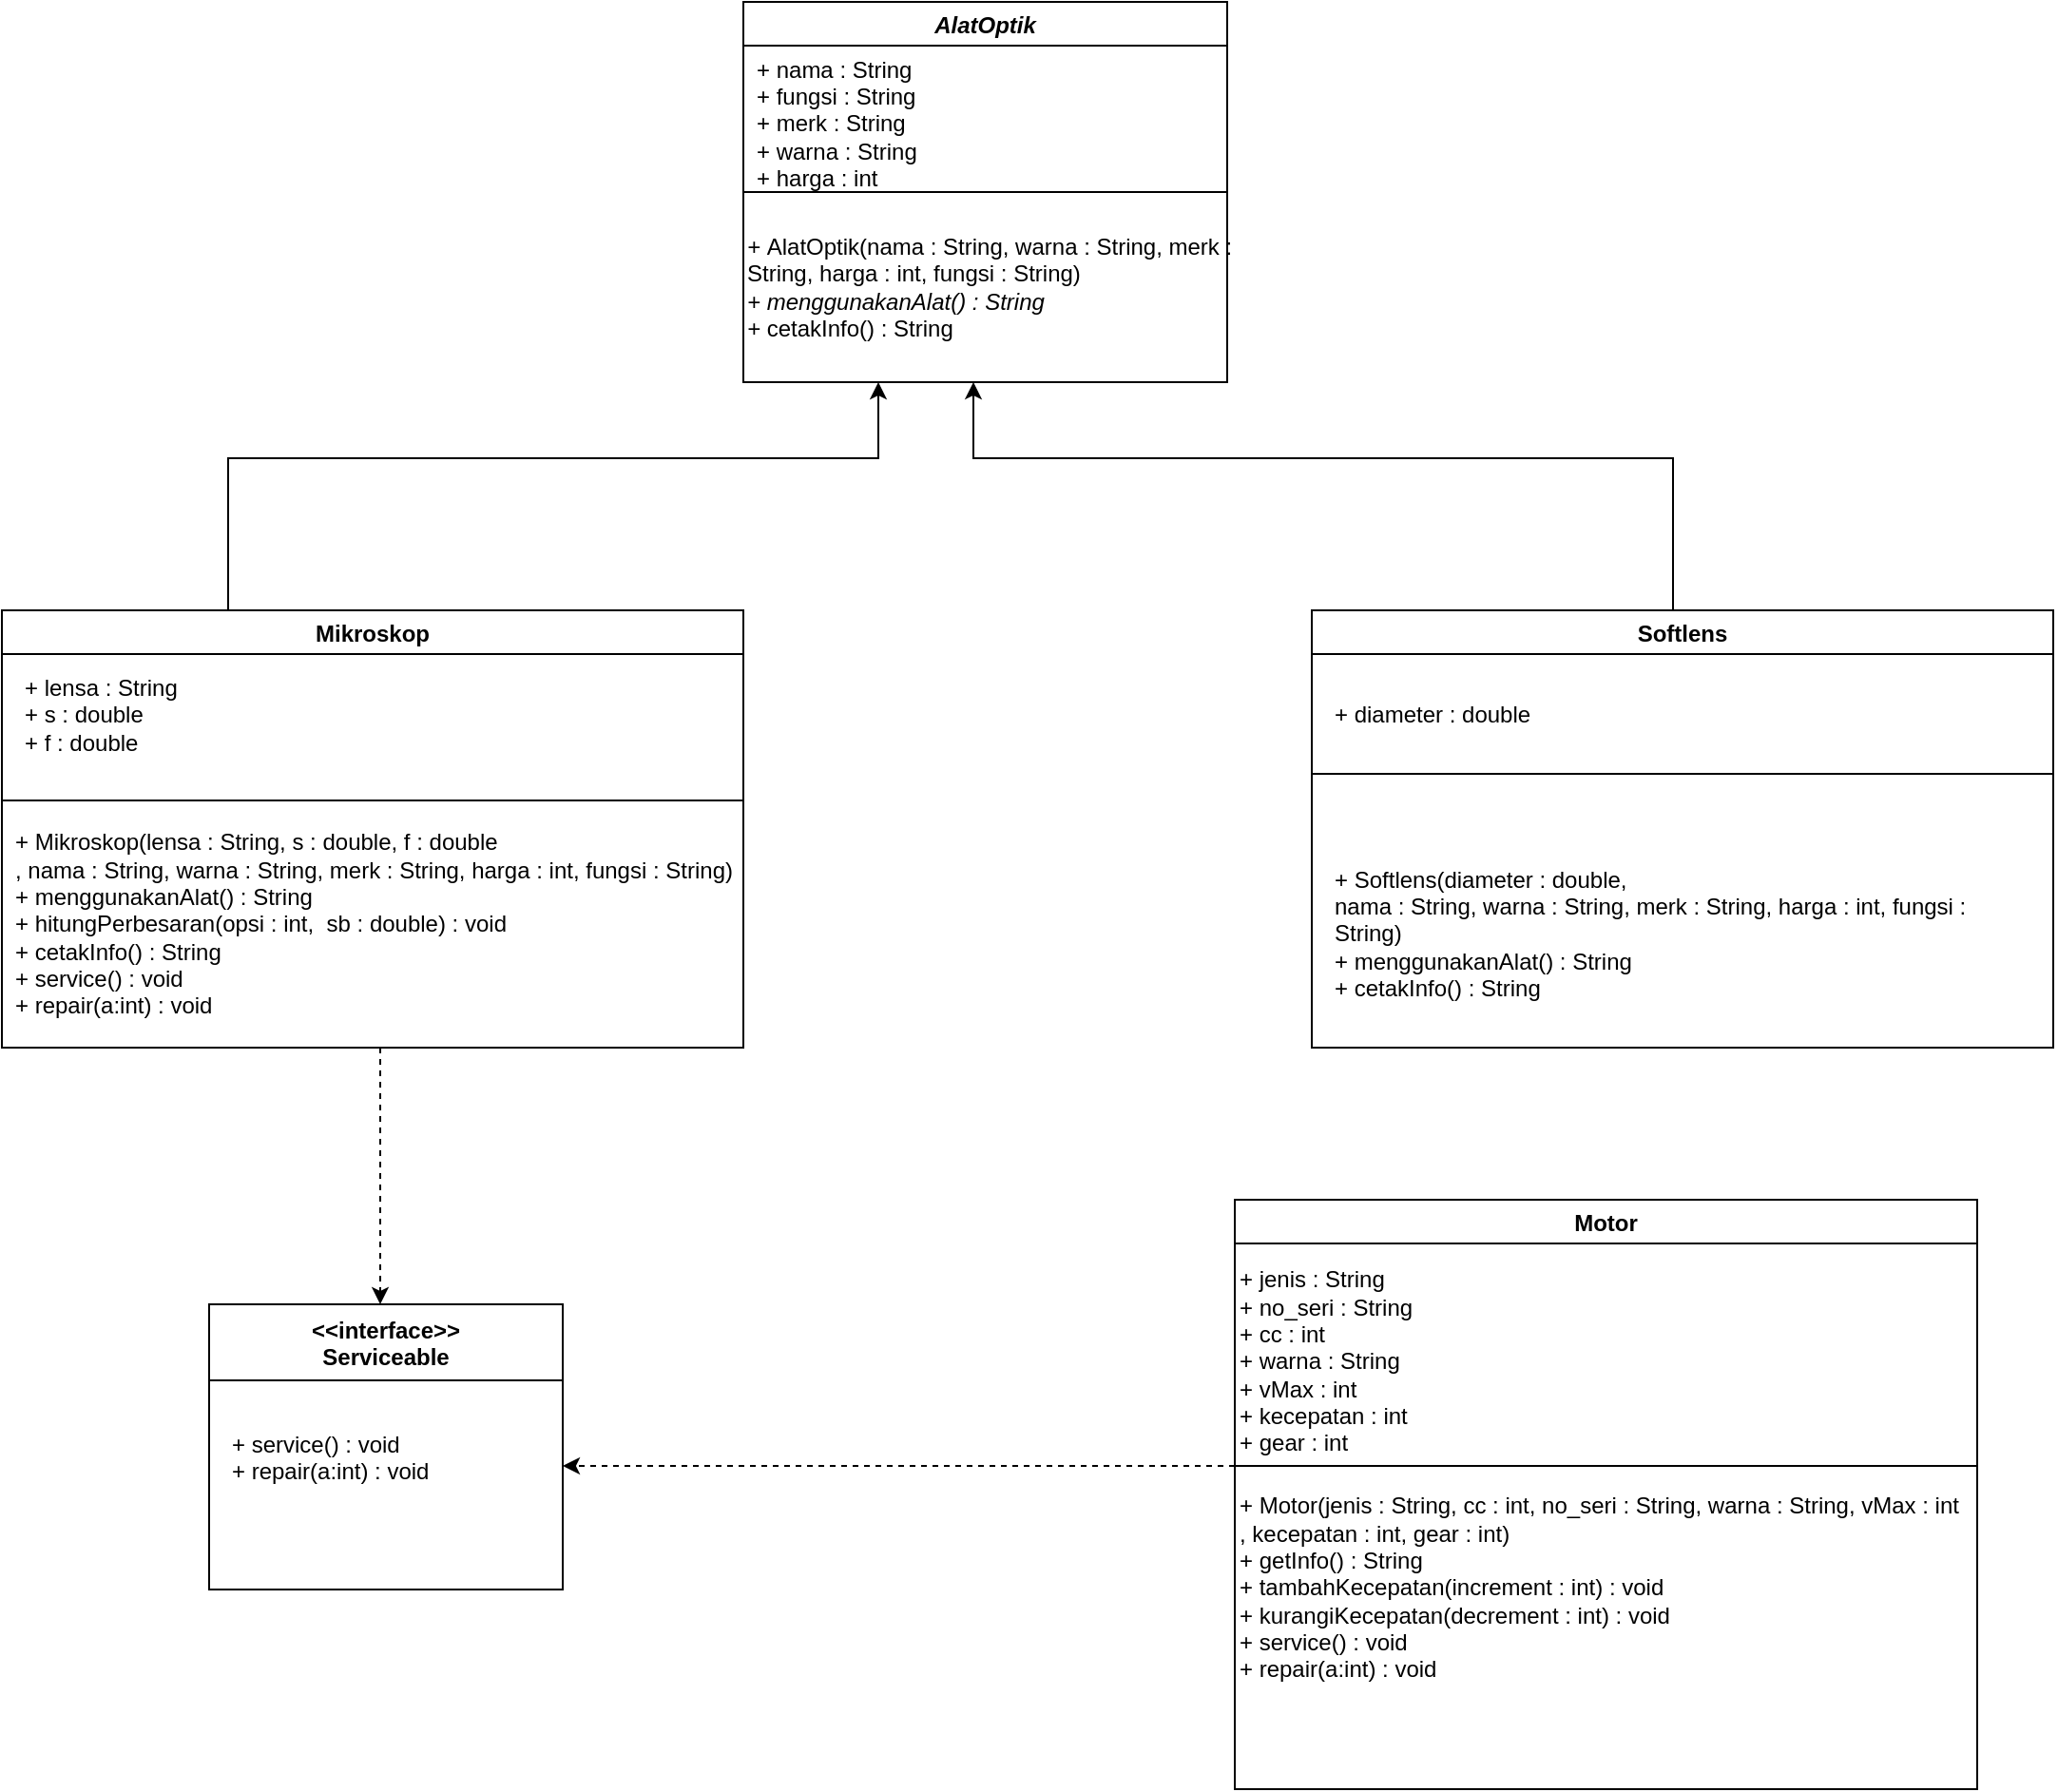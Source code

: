 <mxfile>
    <diagram id="3_mFhw2UeMNNF7ZftYho" name="Halaman-1">
        <mxGraphModel dx="1730" dy="422" grid="1" gridSize="10" guides="1" tooltips="1" connect="1" arrows="1" fold="1" page="1" pageScale="1" pageWidth="1169" pageHeight="827" math="0" shadow="0">
            <root>
                <mxCell id="0"/>
                <mxCell id="1" parent="0"/>
                <mxCell id="wro6d9WmpXFXvkCrKfOe-7" value="AlatOptik" style="swimlane;fontStyle=3" parent="1" vertex="1">
                    <mxGeometry x="-729" y="80" width="254.5" height="200" as="geometry"/>
                </mxCell>
                <mxCell id="wro6d9WmpXFXvkCrKfOe-8" value="&lt;div&gt;+ nama : String&lt;/div&gt;&lt;div&gt;+ fungsi : String&lt;/div&gt;&lt;div&gt;+ merk : String&lt;/div&gt;&lt;div&gt;+ warna : String&lt;/div&gt;&lt;div&gt;+ harga : int&lt;/div&gt;" style="text;html=1;strokeColor=none;fillColor=none;align=left;verticalAlign=middle;whiteSpace=wrap;rounded=0;" parent="wro6d9WmpXFXvkCrKfOe-7" vertex="1">
                    <mxGeometry x="5" y="24" width="116" height="80" as="geometry"/>
                </mxCell>
                <mxCell id="wro6d9WmpXFXvkCrKfOe-9" value="&lt;div&gt;&lt;i&gt;+ &lt;/i&gt;AlatOptik(nama : String, warna : String, merk : String, harga : int, fungsi : String)&lt;/div&gt;&lt;div&gt;&lt;i&gt;+ menggunakanAlat() : String&lt;/i&gt;&lt;/div&gt;&lt;div&gt;&lt;i&gt;+ &lt;/i&gt;cetakInfo() : String&lt;/div&gt;" style="text;html=1;strokeColor=none;fillColor=none;align=left;verticalAlign=middle;whiteSpace=wrap;rounded=0;" parent="wro6d9WmpXFXvkCrKfOe-7" vertex="1">
                    <mxGeometry y="110" width="286" height="80" as="geometry"/>
                </mxCell>
                <mxCell id="wro6d9WmpXFXvkCrKfOe-10" value="" style="endArrow=none;html=1;rounded=0;exitX=0;exitY=0.5;exitDx=0;exitDy=0;entryX=1;entryY=0.5;entryDx=0;entryDy=0;" parent="1" source="wro6d9WmpXFXvkCrKfOe-7" target="wro6d9WmpXFXvkCrKfOe-7" edge="1">
                    <mxGeometry width="50" height="50" relative="1" as="geometry">
                        <mxPoint x="-518" y="410" as="sourcePoint"/>
                        <mxPoint x="-468" y="360" as="targetPoint"/>
                    </mxGeometry>
                </mxCell>
                <mxCell id="wro6d9WmpXFXvkCrKfOe-11" value="Mikroskop" style="swimlane;fontStyle=1;startSize=23;" parent="1" vertex="1">
                    <mxGeometry x="-1119" y="400" width="390" height="230" as="geometry"/>
                </mxCell>
                <mxCell id="wro6d9WmpXFXvkCrKfOe-12" value="+ lensa : String&lt;br&gt;+ s : double&lt;br&gt;+ f : double" style="text;html=1;strokeColor=none;fillColor=none;align=left;verticalAlign=middle;whiteSpace=wrap;rounded=0;" parent="wro6d9WmpXFXvkCrKfOe-11" vertex="1">
                    <mxGeometry x="10" y="40" width="116" height="30" as="geometry"/>
                </mxCell>
                <mxCell id="wro6d9WmpXFXvkCrKfOe-13" value="" style="endArrow=none;html=1;rounded=0;" parent="wro6d9WmpXFXvkCrKfOe-11" edge="1">
                    <mxGeometry width="50" height="50" relative="1" as="geometry">
                        <mxPoint y="100" as="sourcePoint"/>
                        <mxPoint x="390" y="100" as="targetPoint"/>
                    </mxGeometry>
                </mxCell>
                <mxCell id="wro6d9WmpXFXvkCrKfOe-14" value="&lt;div&gt;+ Mikroskop(lensa : String, s : double, f : double&lt;/div&gt;, nama : String, warna : String, merk : String, harga : int, fungsi : String)&lt;div&gt;&lt;span&gt;+ menggunakanAlat() : String&lt;/span&gt;&lt;/div&gt;&lt;div&gt;+ hitungPerbesaran(opsi : int,&amp;nbsp; sb : double) : void&lt;/div&gt;&lt;div&gt;+ cetakInfo() : String&lt;/div&gt;&lt;div&gt;&lt;div&gt;+ service() : void&lt;/div&gt;&lt;div&gt;+ repair(a:int) : void&lt;/div&gt;&lt;/div&gt;" style="text;html=1;strokeColor=none;fillColor=none;align=left;verticalAlign=middle;whiteSpace=wrap;rounded=0;" parent="wro6d9WmpXFXvkCrKfOe-11" vertex="1">
                    <mxGeometry x="5" y="110" width="380" height="110" as="geometry"/>
                </mxCell>
                <mxCell id="wro6d9WmpXFXvkCrKfOe-19" value="&lt;&lt;interface&gt;&gt;&#10;Serviceable" style="swimlane;startSize=40;" parent="1" vertex="1">
                    <mxGeometry x="-1010" y="765" width="186" height="150" as="geometry"/>
                </mxCell>
                <mxCell id="wro6d9WmpXFXvkCrKfOe-20" value="&lt;div style=&quot;text-align: left&quot;&gt;+ service() : void&lt;/div&gt;&lt;div style=&quot;text-align: left&quot;&gt;+ repair(a:int) : void&lt;/div&gt;" style="text;whiteSpace=wrap;html=1;" parent="wro6d9WmpXFXvkCrKfOe-19" vertex="1">
                    <mxGeometry x="10" y="60" width="166" height="40" as="geometry"/>
                </mxCell>
                <mxCell id="wro6d9WmpXFXvkCrKfOe-21" value="" style="endArrow=classic;html=1;rounded=0;" parent="1" edge="1">
                    <mxGeometry width="50" height="50" relative="1" as="geometry">
                        <mxPoint x="-1000" y="400" as="sourcePoint"/>
                        <mxPoint x="-658" y="280" as="targetPoint"/>
                        <Array as="points">
                            <mxPoint x="-1000" y="320"/>
                            <mxPoint x="-658" y="320"/>
                        </Array>
                    </mxGeometry>
                </mxCell>
                <mxCell id="wro6d9WmpXFXvkCrKfOe-22" value="" style="endArrow=classic;html=1;rounded=0;" parent="1" edge="1">
                    <mxGeometry width="50" height="50" relative="1" as="geometry">
                        <mxPoint x="-240" y="400" as="sourcePoint"/>
                        <mxPoint x="-608" y="280" as="targetPoint"/>
                        <Array as="points">
                            <mxPoint x="-240" y="320"/>
                            <mxPoint x="-608" y="320"/>
                        </Array>
                    </mxGeometry>
                </mxCell>
                <mxCell id="wro6d9WmpXFXvkCrKfOe-24" value="Motor" style="swimlane;fontStyle=1" parent="1" vertex="1">
                    <mxGeometry x="-470.5" y="710" width="390.5" height="310" as="geometry"/>
                </mxCell>
                <mxCell id="wro6d9WmpXFXvkCrKfOe-25" value="" style="endArrow=none;html=1;rounded=0;" parent="wro6d9WmpXFXvkCrKfOe-24" edge="1">
                    <mxGeometry width="50" height="50" relative="1" as="geometry">
                        <mxPoint y="140" as="sourcePoint"/>
                        <mxPoint x="390.5" y="140" as="targetPoint"/>
                    </mxGeometry>
                </mxCell>
                <mxCell id="wro6d9WmpXFXvkCrKfOe-27" value="+ jenis : String&lt;br&gt;+ no_seri : String&lt;br&gt;+ cc : int&lt;br&gt;+ warna : String&lt;br&gt;+ vMax : int&lt;br&gt;+ kecepatan : int&lt;br&gt;+ gear : int" style="text;html=1;strokeColor=none;fillColor=none;align=left;verticalAlign=middle;whiteSpace=wrap;rounded=0;" parent="wro6d9WmpXFXvkCrKfOe-24" vertex="1">
                    <mxGeometry y="30" width="190" height="110" as="geometry"/>
                </mxCell>
                <mxCell id="wro6d9WmpXFXvkCrKfOe-26" value="&lt;div&gt;+ Motor(jenis : String, cc : int, no_seri : String, warna : String, vMax : int&lt;/div&gt;, kecepatan : int, gear : int&lt;span&gt;)&lt;/span&gt;&lt;br&gt;&lt;div&gt;+ getInfo() : String&lt;/div&gt;&lt;div&gt;+ tambahKecepatan(increment : int) : void&lt;/div&gt;&lt;div&gt;+ kurangiKecepatan(decrement : int) : void&lt;/div&gt;&lt;div&gt;&lt;div&gt;+ service() : void&lt;/div&gt;&lt;div&gt;+ repair(a:int) : void&lt;/div&gt;&lt;/div&gt;" style="text;html=1;strokeColor=none;fillColor=none;align=left;verticalAlign=middle;whiteSpace=wrap;rounded=0;" parent="wro6d9WmpXFXvkCrKfOe-24" vertex="1">
                    <mxGeometry x="0.5" y="130" width="390" height="147" as="geometry"/>
                </mxCell>
                <mxCell id="wro6d9WmpXFXvkCrKfOe-28" value="" style="endArrow=classic;html=1;rounded=0;dashed=1;exitX=0;exitY=1;exitDx=0;exitDy=0;" parent="1" source="wro6d9WmpXFXvkCrKfOe-27" edge="1">
                    <mxGeometry width="50" height="50" relative="1" as="geometry">
                        <mxPoint x="-634" y="850" as="sourcePoint"/>
                        <mxPoint x="-824" y="850" as="targetPoint"/>
                        <Array as="points">
                            <mxPoint x="-824" y="850"/>
                        </Array>
                    </mxGeometry>
                </mxCell>
                <mxCell id="wro6d9WmpXFXvkCrKfOe-15" value="Softlens" style="swimlane;fontStyle=1" parent="1" vertex="1">
                    <mxGeometry x="-430" y="400" width="390" height="230" as="geometry"/>
                </mxCell>
                <mxCell id="wro6d9WmpXFXvkCrKfOe-16" value="+ diameter : double" style="text;html=1;strokeColor=none;fillColor=none;align=left;verticalAlign=middle;whiteSpace=wrap;rounded=0;" parent="wro6d9WmpXFXvkCrKfOe-15" vertex="1">
                    <mxGeometry x="10" y="40" width="116" height="30" as="geometry"/>
                </mxCell>
                <mxCell id="wro6d9WmpXFXvkCrKfOe-17" value="" style="endArrow=none;html=1;rounded=0;" parent="wro6d9WmpXFXvkCrKfOe-15" edge="1">
                    <mxGeometry width="50" height="50" relative="1" as="geometry">
                        <mxPoint y="86" as="sourcePoint"/>
                        <mxPoint x="390" y="86" as="targetPoint"/>
                    </mxGeometry>
                </mxCell>
                <mxCell id="wro6d9WmpXFXvkCrKfOe-18" value="&lt;div&gt;+ Softlens(diameter : double,&amp;nbsp;&lt;/div&gt;nama : String, warna : String, merk : String, harga : int, fungsi : String)&lt;div&gt;&lt;span&gt;+ menggunakanAlat() : String&lt;/span&gt;&lt;br&gt;&lt;/div&gt;&lt;div&gt;+ cetakInfo() : String&lt;/div&gt;" style="text;html=1;strokeColor=none;fillColor=none;align=left;verticalAlign=middle;whiteSpace=wrap;rounded=0;" parent="wro6d9WmpXFXvkCrKfOe-15" vertex="1">
                    <mxGeometry x="10" y="130" width="370" height="80" as="geometry"/>
                </mxCell>
                <mxCell id="wro6d9WmpXFXvkCrKfOe-29" value="" style="endArrow=classic;html=1;rounded=0;dashed=1;" parent="1" edge="1">
                    <mxGeometry width="50" height="50" relative="1" as="geometry">
                        <mxPoint x="-920" y="630" as="sourcePoint"/>
                        <mxPoint x="-920" y="765" as="targetPoint"/>
                        <Array as="points">
                            <mxPoint x="-920" y="765"/>
                        </Array>
                    </mxGeometry>
                </mxCell>
            </root>
        </mxGraphModel>
    </diagram>
</mxfile>